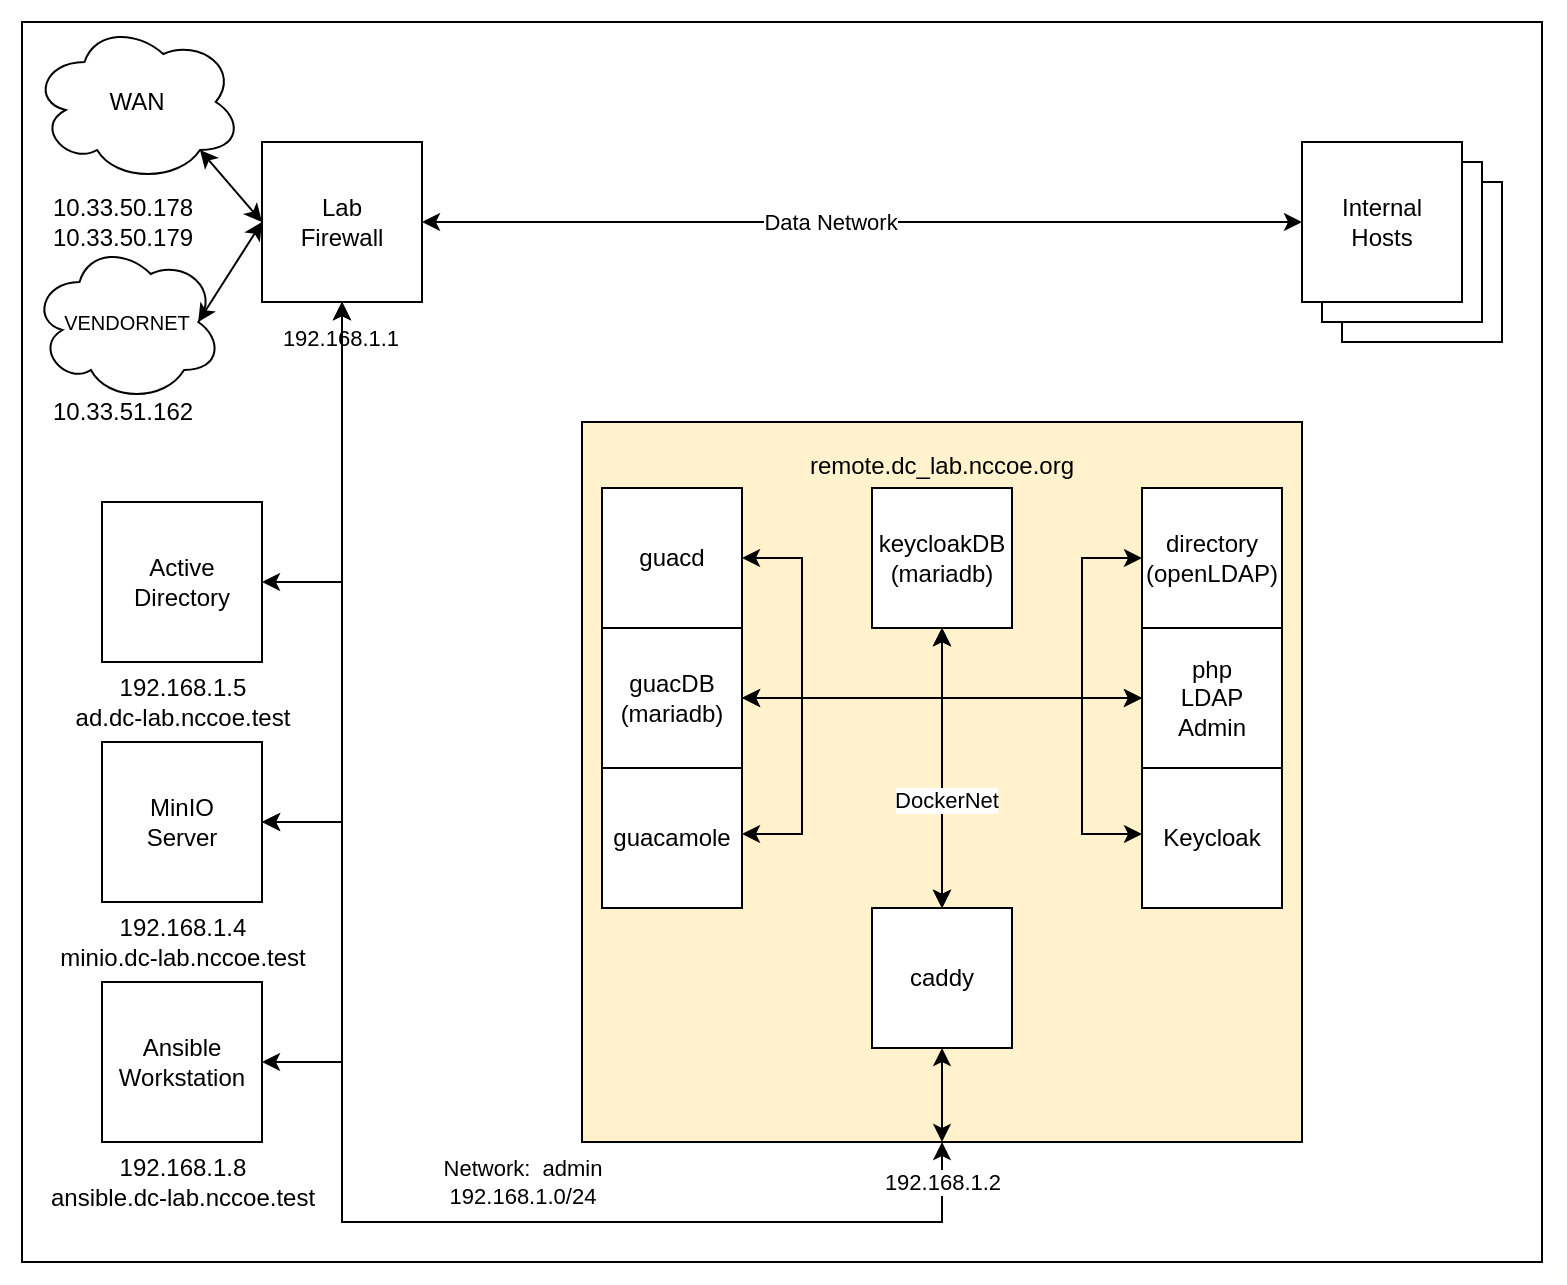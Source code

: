 <mxfile version="21.2.8" type="device">
  <diagram name="Page-1" id="j39anbiHqxycgj2Vby9E">
    <mxGraphModel dx="848" dy="679" grid="1" gridSize="10" guides="1" tooltips="1" connect="1" arrows="1" fold="1" page="1" pageScale="1" pageWidth="1600" pageHeight="1200" math="0" shadow="0">
      <root>
        <mxCell id="0" />
        <mxCell id="1" parent="0" />
        <mxCell id="govVIOAve8f4exiCAx6--10" value="" style="whiteSpace=wrap;html=1;aspect=fixed;strokeColor=#ffffff;fillColor=#FFFFFe;" parent="1" vertex="1">
          <mxGeometry x="771" y="630" width="10" height="10" as="geometry" />
        </mxCell>
        <mxCell id="govVIOAve8f4exiCAx6--9" value="" style="whiteSpace=wrap;html=1;aspect=fixed;strokeColor=#ffffff;" parent="1" vertex="1">
          <mxGeometry width="10" height="10" as="geometry" />
        </mxCell>
        <mxCell id="govVIOAve8f4exiCAx6--8" value="" style="group" parent="1" vertex="1" connectable="0">
          <mxGeometry x="10" y="10" width="760" height="620" as="geometry" />
        </mxCell>
        <mxCell id="govVIOAve8f4exiCAx6--3" value="" style="rounded=0;whiteSpace=wrap;html=1;" parent="govVIOAve8f4exiCAx6--8" vertex="1">
          <mxGeometry width="760" height="620" as="geometry" />
        </mxCell>
        <mxCell id="RbBalypHwQqMpXMawHjO-1" value="Lab&lt;br&gt;Firewall" style="whiteSpace=wrap;html=1;aspect=fixed;" parent="govVIOAve8f4exiCAx6--8" vertex="1">
          <mxGeometry x="120" y="60" width="80" height="80" as="geometry" />
        </mxCell>
        <mxCell id="RbBalypHwQqMpXMawHjO-2" value="WAN" style="ellipse;shape=cloud;whiteSpace=wrap;html=1;" parent="govVIOAve8f4exiCAx6--8" vertex="1">
          <mxGeometry x="5" width="105" height="80" as="geometry" />
        </mxCell>
        <mxCell id="RbBalypHwQqMpXMawHjO-3" value="" style="endArrow=classic;startArrow=classic;html=1;rounded=0;exitX=0.8;exitY=0.8;exitDx=0;exitDy=0;exitPerimeter=0;entryX=0;entryY=0.5;entryDx=0;entryDy=0;" parent="govVIOAve8f4exiCAx6--8" source="RbBalypHwQqMpXMawHjO-2" target="RbBalypHwQqMpXMawHjO-1" edge="1">
          <mxGeometry width="50" height="50" relative="1" as="geometry">
            <mxPoint x="310" y="340" as="sourcePoint" />
            <mxPoint x="360" y="290" as="targetPoint" />
          </mxGeometry>
        </mxCell>
        <mxCell id="RbBalypHwQqMpXMawHjO-21" value="Active&lt;br&gt;Directory" style="whiteSpace=wrap;html=1;aspect=fixed;" parent="govVIOAve8f4exiCAx6--8" vertex="1">
          <mxGeometry x="40" y="240" width="80" height="80" as="geometry" />
        </mxCell>
        <mxCell id="RbBalypHwQqMpXMawHjO-22" value="" style="endArrow=classic;startArrow=classic;html=1;rounded=0;entryX=0.5;entryY=1;entryDx=0;entryDy=0;exitX=1;exitY=0.5;exitDx=0;exitDy=0;" parent="govVIOAve8f4exiCAx6--8" source="RbBalypHwQqMpXMawHjO-21" target="RbBalypHwQqMpXMawHjO-1" edge="1">
          <mxGeometry width="50" height="50" relative="1" as="geometry">
            <mxPoint x="135" y="305" as="sourcePoint" />
            <mxPoint x="185" y="255" as="targetPoint" />
            <Array as="points">
              <mxPoint x="160" y="280" />
            </Array>
          </mxGeometry>
        </mxCell>
        <mxCell id="RbBalypHwQqMpXMawHjO-23" value="MinIO&lt;br&gt;Server" style="whiteSpace=wrap;html=1;aspect=fixed;" parent="govVIOAve8f4exiCAx6--8" vertex="1">
          <mxGeometry x="40" y="360" width="80" height="80" as="geometry" />
        </mxCell>
        <mxCell id="RbBalypHwQqMpXMawHjO-24" value="" style="endArrow=classic;startArrow=classic;html=1;rounded=0;exitX=1;exitY=0.5;exitDx=0;exitDy=0;entryX=0.5;entryY=1;entryDx=0;entryDy=0;" parent="govVIOAve8f4exiCAx6--8" source="RbBalypHwQqMpXMawHjO-23" target="RbBalypHwQqMpXMawHjO-1" edge="1">
          <mxGeometry width="50" height="50" relative="1" as="geometry">
            <mxPoint x="300" y="430" as="sourcePoint" />
            <mxPoint x="350" y="380" as="targetPoint" />
            <Array as="points">
              <mxPoint x="160" y="400" />
            </Array>
          </mxGeometry>
        </mxCell>
        <mxCell id="RbBalypHwQqMpXMawHjO-42" value="Network:&amp;nbsp; admin&lt;br&gt;192.168.1.0/24" style="edgeLabel;html=1;align=center;verticalAlign=middle;resizable=0;points=[];" parent="RbBalypHwQqMpXMawHjO-24" vertex="1" connectable="0">
          <mxGeometry x="0.614" y="-1" relative="1" as="geometry">
            <mxPoint x="89" y="382" as="offset" />
          </mxGeometry>
        </mxCell>
        <mxCell id="6uV4f1uO-UUEoO7pm-lm-1" value="192.168.1.1" style="edgeLabel;html=1;align=center;verticalAlign=middle;resizable=0;points=[];" parent="RbBalypHwQqMpXMawHjO-24" vertex="1" connectable="0">
          <mxGeometry x="0.879" y="1" relative="1" as="geometry">
            <mxPoint as="offset" />
          </mxGeometry>
        </mxCell>
        <mxCell id="RbBalypHwQqMpXMawHjO-25" value="" style="endArrow=classic;startArrow=classic;html=1;rounded=0;exitX=1;exitY=0.5;exitDx=0;exitDy=0;entryX=0.5;entryY=1;entryDx=0;entryDy=0;" parent="govVIOAve8f4exiCAx6--8" source="RbBalypHwQqMpXMawHjO-23" target="FI7RTXDx9hbpCL4n9v1k-3" edge="1">
          <mxGeometry width="50" height="50" relative="1" as="geometry">
            <mxPoint x="300" y="430" as="sourcePoint" />
            <mxPoint x="380" y="561" as="targetPoint" />
            <Array as="points">
              <mxPoint x="160" y="400" />
              <mxPoint x="160" y="600" />
              <mxPoint x="460" y="600" />
            </Array>
          </mxGeometry>
        </mxCell>
        <mxCell id="6uV4f1uO-UUEoO7pm-lm-6" value="192.168.1.2" style="edgeLabel;html=1;align=center;verticalAlign=middle;resizable=0;points=[];" parent="RbBalypHwQqMpXMawHjO-25" vertex="1" connectable="0">
          <mxGeometry x="0.917" y="1" relative="1" as="geometry">
            <mxPoint x="1" y="-4" as="offset" />
          </mxGeometry>
        </mxCell>
        <mxCell id="RbBalypHwQqMpXMawHjO-40" value="" style="endArrow=classic;startArrow=classic;html=1;rounded=0;exitX=1;exitY=0.5;exitDx=0;exitDy=0;entryX=0;entryY=0.5;entryDx=0;entryDy=0;" parent="govVIOAve8f4exiCAx6--8" source="RbBalypHwQqMpXMawHjO-1" target="RbBalypHwQqMpXMawHjO-39" edge="1">
          <mxGeometry width="50" height="50" relative="1" as="geometry">
            <mxPoint x="300" y="420" as="sourcePoint" />
            <mxPoint x="350" y="370" as="targetPoint" />
          </mxGeometry>
        </mxCell>
        <mxCell id="RbBalypHwQqMpXMawHjO-41" value="Data Network" style="edgeLabel;html=1;align=center;verticalAlign=middle;resizable=0;points=[];container=0;" parent="RbBalypHwQqMpXMawHjO-40" vertex="1" connectable="0">
          <mxGeometry x="-0.204" y="-2" relative="1" as="geometry">
            <mxPoint x="29" y="-2" as="offset" />
          </mxGeometry>
        </mxCell>
        <mxCell id="6uV4f1uO-UUEoO7pm-lm-2" value="192.168.1.5&lt;br&gt;ad.dc-lab.nccoe.test" style="text;html=1;align=center;verticalAlign=middle;resizable=0;points=[];autosize=1;strokeColor=none;fillColor=none;" parent="govVIOAve8f4exiCAx6--8" vertex="1">
          <mxGeometry x="15" y="320" width="130" height="40" as="geometry" />
        </mxCell>
        <mxCell id="6uV4f1uO-UUEoO7pm-lm-5" value="192.168.1.4&lt;br&gt;minio.dc-lab.nccoe.test" style="text;html=1;align=center;verticalAlign=middle;resizable=0;points=[];autosize=1;strokeColor=none;fillColor=none;" parent="govVIOAve8f4exiCAx6--8" vertex="1">
          <mxGeometry x="5" y="440" width="150" height="40" as="geometry" />
        </mxCell>
        <mxCell id="6uV4f1uO-UUEoO7pm-lm-7" value="&lt;font style=&quot;font-size: 10px;&quot;&gt;VENDORNET&lt;/font&gt;" style="ellipse;shape=cloud;whiteSpace=wrap;html=1;" parent="govVIOAve8f4exiCAx6--8" vertex="1">
          <mxGeometry x="5" y="110" width="95" height="80" as="geometry" />
        </mxCell>
        <mxCell id="6uV4f1uO-UUEoO7pm-lm-8" value="" style="endArrow=classic;startArrow=classic;html=1;rounded=0;exitX=0.875;exitY=0.5;exitDx=0;exitDy=0;exitPerimeter=0;entryX=0;entryY=0.5;entryDx=0;entryDy=0;" parent="govVIOAve8f4exiCAx6--8" source="6uV4f1uO-UUEoO7pm-lm-7" target="RbBalypHwQqMpXMawHjO-1" edge="1">
          <mxGeometry width="50" height="50" relative="1" as="geometry">
            <mxPoint x="80" y="70" as="sourcePoint" />
            <mxPoint x="130" y="130" as="targetPoint" />
          </mxGeometry>
        </mxCell>
        <mxCell id="-V4cJF17WB5h-45hGdcM-1" value="Ansible&lt;br&gt;Workstation" style="whiteSpace=wrap;html=1;aspect=fixed;" parent="govVIOAve8f4exiCAx6--8" vertex="1">
          <mxGeometry x="40" y="480" width="80" height="80" as="geometry" />
        </mxCell>
        <mxCell id="-V4cJF17WB5h-45hGdcM-2" value="" style="endArrow=classic;startArrow=classic;html=1;rounded=0;entryX=0.5;entryY=1;entryDx=0;entryDy=0;exitX=1;exitY=0.5;exitDx=0;exitDy=0;" parent="govVIOAve8f4exiCAx6--8" source="-V4cJF17WB5h-45hGdcM-1" target="RbBalypHwQqMpXMawHjO-1" edge="1">
          <mxGeometry width="50" height="50" relative="1" as="geometry">
            <mxPoint x="130" y="290" as="sourcePoint" />
            <mxPoint x="170" y="170" as="targetPoint" />
            <Array as="points">
              <mxPoint x="160" y="520" />
            </Array>
          </mxGeometry>
        </mxCell>
        <mxCell id="-V4cJF17WB5h-45hGdcM-3" value="192.168.1.8&lt;br&gt;ansible.dc-lab.nccoe.test" style="text;html=1;align=center;verticalAlign=middle;resizable=0;points=[];autosize=1;strokeColor=none;fillColor=none;" parent="govVIOAve8f4exiCAx6--8" vertex="1">
          <mxGeometry y="560" width="160" height="40" as="geometry" />
        </mxCell>
        <mxCell id="FI7RTXDx9hbpCL4n9v1k-1" value="" style="group" parent="govVIOAve8f4exiCAx6--8" vertex="1" connectable="0">
          <mxGeometry x="280" y="200" width="360" height="360" as="geometry" />
        </mxCell>
        <mxCell id="FI7RTXDx9hbpCL4n9v1k-2" value="" style="group;fillColor=#ffe6cc;strokeColor=#d79b00;" parent="FI7RTXDx9hbpCL4n9v1k-1" vertex="1" connectable="0">
          <mxGeometry width="360" height="360" as="geometry" />
        </mxCell>
        <mxCell id="FI7RTXDx9hbpCL4n9v1k-3" value="remote.dc_lab.nccoe.org&lt;br&gt;&lt;br&gt;&lt;br&gt;&lt;br&gt;&lt;br&gt;&lt;br&gt;&lt;br&gt;&lt;br&gt;&lt;br&gt;&lt;br&gt;&lt;br&gt;&lt;br&gt;&lt;br&gt;&lt;br&gt;&lt;br&gt;&lt;br&gt;&lt;br&gt;&lt;br&gt;&lt;br&gt;&lt;br&gt;&lt;br&gt;&lt;br&gt;&lt;br&gt;" style="whiteSpace=wrap;html=1;aspect=fixed;fillColor=#FFF2CC;" parent="FI7RTXDx9hbpCL4n9v1k-2" vertex="1">
          <mxGeometry width="360" height="360" as="geometry" />
        </mxCell>
        <mxCell id="FI7RTXDx9hbpCL4n9v1k-4" value="guacd" style="whiteSpace=wrap;html=1;aspect=fixed;" parent="FI7RTXDx9hbpCL4n9v1k-2" vertex="1">
          <mxGeometry x="10" y="33" width="70" height="70" as="geometry" />
        </mxCell>
        <mxCell id="FI7RTXDx9hbpCL4n9v1k-5" value="guacDB&lt;br&gt;(mariadb)" style="whiteSpace=wrap;html=1;aspect=fixed;" parent="FI7RTXDx9hbpCL4n9v1k-2" vertex="1">
          <mxGeometry x="10" y="103" width="70" height="70" as="geometry" />
        </mxCell>
        <mxCell id="FI7RTXDx9hbpCL4n9v1k-6" value="keycloakDB&lt;br&gt;(mariadb)" style="whiteSpace=wrap;html=1;aspect=fixed;" parent="FI7RTXDx9hbpCL4n9v1k-2" vertex="1">
          <mxGeometry x="145" y="33" width="70" height="70" as="geometry" />
        </mxCell>
        <mxCell id="FI7RTXDx9hbpCL4n9v1k-7" value="directory&lt;br&gt;(openLDAP)" style="whiteSpace=wrap;html=1;aspect=fixed;" parent="FI7RTXDx9hbpCL4n9v1k-2" vertex="1">
          <mxGeometry x="280" y="33" width="70" height="70" as="geometry" />
        </mxCell>
        <mxCell id="FI7RTXDx9hbpCL4n9v1k-8" value="php&lt;br&gt;LDAP&lt;br&gt;Admin" style="whiteSpace=wrap;html=1;aspect=fixed;" parent="FI7RTXDx9hbpCL4n9v1k-2" vertex="1">
          <mxGeometry x="280" y="103" width="70" height="70" as="geometry" />
        </mxCell>
        <mxCell id="FI7RTXDx9hbpCL4n9v1k-9" value="Keycloak" style="whiteSpace=wrap;html=1;aspect=fixed;" parent="FI7RTXDx9hbpCL4n9v1k-2" vertex="1">
          <mxGeometry x="280" y="173" width="70" height="70" as="geometry" />
        </mxCell>
        <mxCell id="FI7RTXDx9hbpCL4n9v1k-10" value="guacamole" style="whiteSpace=wrap;html=1;aspect=fixed;" parent="FI7RTXDx9hbpCL4n9v1k-2" vertex="1">
          <mxGeometry x="10" y="173" width="70" height="70" as="geometry" />
        </mxCell>
        <mxCell id="FI7RTXDx9hbpCL4n9v1k-11" value="caddy" style="whiteSpace=wrap;html=1;aspect=fixed;" parent="FI7RTXDx9hbpCL4n9v1k-2" vertex="1">
          <mxGeometry x="145" y="243" width="70" height="70" as="geometry" />
        </mxCell>
        <mxCell id="FI7RTXDx9hbpCL4n9v1k-12" value="" style="endArrow=classic;startArrow=classic;html=1;rounded=0;exitX=0.5;exitY=0;exitDx=0;exitDy=0;entryX=0.5;entryY=1;entryDx=0;entryDy=0;" parent="FI7RTXDx9hbpCL4n9v1k-2" source="FI7RTXDx9hbpCL4n9v1k-11" target="FI7RTXDx9hbpCL4n9v1k-6" edge="1">
          <mxGeometry width="50" height="50" relative="1" as="geometry">
            <mxPoint x="20" y="270" as="sourcePoint" />
            <mxPoint x="70" y="220" as="targetPoint" />
          </mxGeometry>
        </mxCell>
        <mxCell id="FI7RTXDx9hbpCL4n9v1k-13" value="" style="endArrow=classic;startArrow=classic;html=1;rounded=0;entryX=1;entryY=0.5;entryDx=0;entryDy=0;exitX=1;exitY=0.5;exitDx=0;exitDy=0;" parent="FI7RTXDx9hbpCL4n9v1k-2" source="FI7RTXDx9hbpCL4n9v1k-4" target="FI7RTXDx9hbpCL4n9v1k-5" edge="1">
          <mxGeometry width="50" height="50" relative="1" as="geometry">
            <mxPoint x="290" y="148" as="sourcePoint" />
            <mxPoint x="90" y="148" as="targetPoint" />
            <Array as="points">
              <mxPoint x="110" y="68" />
              <mxPoint x="110" y="138" />
            </Array>
          </mxGeometry>
        </mxCell>
        <mxCell id="FI7RTXDx9hbpCL4n9v1k-14" value="" style="endArrow=classic;startArrow=classic;html=1;rounded=0;entryX=0;entryY=0.5;entryDx=0;entryDy=0;exitX=0;exitY=0.5;exitDx=0;exitDy=0;" parent="FI7RTXDx9hbpCL4n9v1k-2" source="FI7RTXDx9hbpCL4n9v1k-7" target="FI7RTXDx9hbpCL4n9v1k-8" edge="1">
          <mxGeometry width="50" height="50" relative="1" as="geometry">
            <mxPoint x="90" y="78" as="sourcePoint" />
            <mxPoint x="90" y="148" as="targetPoint" />
            <Array as="points">
              <mxPoint x="250" y="68" />
              <mxPoint x="250" y="138" />
            </Array>
          </mxGeometry>
        </mxCell>
        <mxCell id="FI7RTXDx9hbpCL4n9v1k-15" value="" style="endArrow=classic;startArrow=classic;html=1;rounded=0;exitX=0.5;exitY=0;exitDx=0;exitDy=0;entryX=1;entryY=0.5;entryDx=0;entryDy=0;" parent="FI7RTXDx9hbpCL4n9v1k-2" source="FI7RTXDx9hbpCL4n9v1k-11" target="FI7RTXDx9hbpCL4n9v1k-5" edge="1">
          <mxGeometry width="50" height="50" relative="1" as="geometry">
            <mxPoint x="20" y="270" as="sourcePoint" />
            <mxPoint x="80" y="140" as="targetPoint" />
            <Array as="points">
              <mxPoint x="180" y="138" />
            </Array>
          </mxGeometry>
        </mxCell>
        <mxCell id="FI7RTXDx9hbpCL4n9v1k-16" value="" style="endArrow=classic;startArrow=classic;html=1;rounded=0;entryX=0;entryY=0.5;entryDx=0;entryDy=0;exitX=0.5;exitY=0;exitDx=0;exitDy=0;" parent="FI7RTXDx9hbpCL4n9v1k-2" source="FI7RTXDx9hbpCL4n9v1k-11" target="FI7RTXDx9hbpCL4n9v1k-8" edge="1">
          <mxGeometry width="50" height="50" relative="1" as="geometry">
            <mxPoint x="20" y="270" as="sourcePoint" />
            <mxPoint x="70" y="220" as="targetPoint" />
            <Array as="points">
              <mxPoint x="180" y="138" />
            </Array>
          </mxGeometry>
        </mxCell>
        <mxCell id="FI7RTXDx9hbpCL4n9v1k-17" value="DockerNet" style="edgeLabel;html=1;align=center;verticalAlign=middle;resizable=0;points=[];" parent="FI7RTXDx9hbpCL4n9v1k-16" vertex="1" connectable="0">
          <mxGeometry x="-0.459" y="-2" relative="1" as="geometry">
            <mxPoint y="1" as="offset" />
          </mxGeometry>
        </mxCell>
        <mxCell id="FI7RTXDx9hbpCL4n9v1k-18" value="" style="endArrow=classic;startArrow=classic;html=1;rounded=0;exitX=1;exitY=0.5;exitDx=0;exitDy=0;" parent="FI7RTXDx9hbpCL4n9v1k-2" target="FI7RTXDx9hbpCL4n9v1k-6" edge="1">
          <mxGeometry width="50" height="50" relative="1" as="geometry">
            <mxPoint x="80" y="206" as="sourcePoint" />
            <mxPoint x="180" y="101" as="targetPoint" />
            <Array as="points">
              <mxPoint x="110" y="206" />
              <mxPoint x="110" y="138" />
              <mxPoint x="180" y="138" />
            </Array>
          </mxGeometry>
        </mxCell>
        <mxCell id="FI7RTXDx9hbpCL4n9v1k-19" value="" style="endArrow=classic;startArrow=classic;html=1;rounded=0;exitX=0;exitY=0.5;exitDx=0;exitDy=0;" parent="FI7RTXDx9hbpCL4n9v1k-2" target="FI7RTXDx9hbpCL4n9v1k-6" edge="1">
          <mxGeometry width="50" height="50" relative="1" as="geometry">
            <mxPoint x="280" y="206" as="sourcePoint" />
            <mxPoint x="180" y="101" as="targetPoint" />
            <Array as="points">
              <mxPoint x="250" y="206" />
              <mxPoint x="250" y="138" />
              <mxPoint x="180" y="138" />
            </Array>
          </mxGeometry>
        </mxCell>
        <mxCell id="FI7RTXDx9hbpCL4n9v1k-20" value="" style="endArrow=classic;startArrow=classic;html=1;rounded=0;entryX=0.5;entryY=1;entryDx=0;entryDy=0;" parent="FI7RTXDx9hbpCL4n9v1k-1" target="FI7RTXDx9hbpCL4n9v1k-11" edge="1">
          <mxGeometry width="50" height="50" relative="1" as="geometry">
            <mxPoint x="180" y="360" as="sourcePoint" />
            <mxPoint x="70" y="220" as="targetPoint" />
          </mxGeometry>
        </mxCell>
        <mxCell id="govVIOAve8f4exiCAx6--1" value="10.33.50.178&lt;br&gt;10.33.50.179" style="text;html=1;align=center;verticalAlign=middle;resizable=0;points=[];autosize=1;strokeColor=none;fillColor=none;" parent="govVIOAve8f4exiCAx6--8" vertex="1">
          <mxGeometry x="5" y="80" width="90" height="40" as="geometry" />
        </mxCell>
        <mxCell id="govVIOAve8f4exiCAx6--6" value="Internal&lt;br&gt;Hosts" style="whiteSpace=wrap;html=1;aspect=fixed;" parent="govVIOAve8f4exiCAx6--8" vertex="1">
          <mxGeometry x="660" y="80" width="80" height="80" as="geometry" />
        </mxCell>
        <mxCell id="govVIOAve8f4exiCAx6--2" value="10.33.51.162" style="text;html=1;align=center;verticalAlign=middle;resizable=0;points=[];autosize=1;strokeColor=none;fillColor=none;" parent="govVIOAve8f4exiCAx6--8" vertex="1">
          <mxGeometry x="5" y="180" width="90" height="30" as="geometry" />
        </mxCell>
        <mxCell id="govVIOAve8f4exiCAx6--5" value="Internal&lt;br&gt;Hosts" style="whiteSpace=wrap;html=1;aspect=fixed;" parent="govVIOAve8f4exiCAx6--8" vertex="1">
          <mxGeometry x="650" y="70" width="80" height="80" as="geometry" />
        </mxCell>
        <mxCell id="RbBalypHwQqMpXMawHjO-39" value="Internal&lt;br&gt;Hosts" style="whiteSpace=wrap;html=1;aspect=fixed;" parent="govVIOAve8f4exiCAx6--8" vertex="1">
          <mxGeometry x="640" y="60" width="80" height="80" as="geometry" />
        </mxCell>
      </root>
    </mxGraphModel>
  </diagram>
</mxfile>
